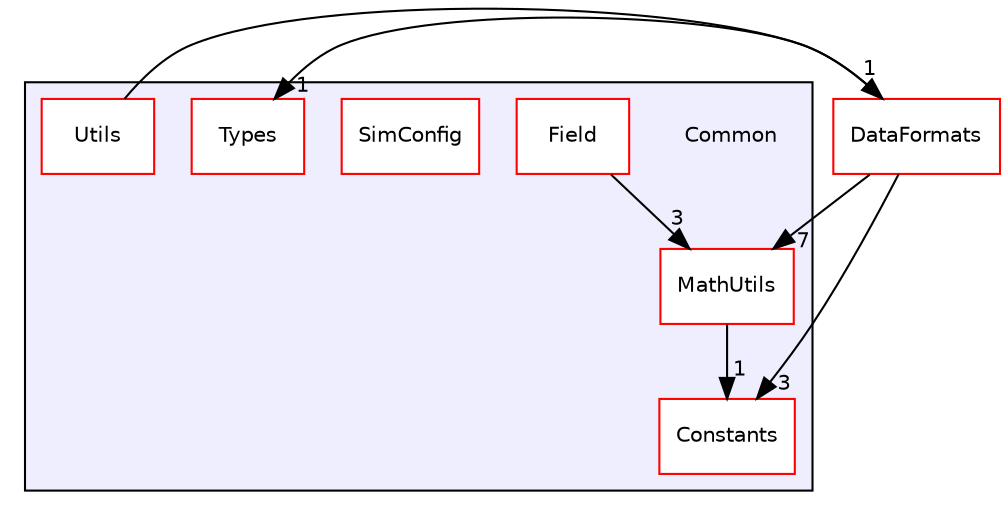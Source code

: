 digraph "/home/travis/build/AliceO2Group/AliceO2/Common" {
  bgcolor=transparent;
  compound=true
  node [ fontsize="10", fontname="Helvetica"];
  edge [ labelfontsize="10", labelfontname="Helvetica"];
  subgraph clusterdir_4ab6b4cc6a7edbff49100e9123df213f {
    graph [ bgcolor="#eeeeff", pencolor="black", label="" URL="dir_4ab6b4cc6a7edbff49100e9123df213f.html"];
    dir_4ab6b4cc6a7edbff49100e9123df213f [shape=plaintext label="Common"];
    dir_6595de266f53d2529c2724716663252d [shape=box label="Constants" color="red" fillcolor="white" style="filled" URL="dir_6595de266f53d2529c2724716663252d.html"];
    dir_91c9f7c5ec503f33747eecaa76c19aa0 [shape=box label="Field" color="red" fillcolor="white" style="filled" URL="dir_91c9f7c5ec503f33747eecaa76c19aa0.html"];
    dir_1e6fb7e1d286de65f5cad603aaa68769 [shape=box label="MathUtils" color="red" fillcolor="white" style="filled" URL="dir_1e6fb7e1d286de65f5cad603aaa68769.html"];
    dir_3a79d3ee4538628fc18e2135ea9cbf22 [shape=box label="SimConfig" color="red" fillcolor="white" style="filled" URL="dir_3a79d3ee4538628fc18e2135ea9cbf22.html"];
    dir_a227714f4bf20de28f228c5ebfa34254 [shape=box label="Types" color="red" fillcolor="white" style="filled" URL="dir_a227714f4bf20de28f228c5ebfa34254.html"];
    dir_dc4810549f8e2e369c60bffc9a91caa2 [shape=box label="Utils" color="red" fillcolor="white" style="filled" URL="dir_dc4810549f8e2e369c60bffc9a91caa2.html"];
  }
  dir_2171f7ec022c5423887b07c69b2f5b48 [shape=box label="DataFormats" color="red" URL="dir_2171f7ec022c5423887b07c69b2f5b48.html"];
  dir_91c9f7c5ec503f33747eecaa76c19aa0->dir_1e6fb7e1d286de65f5cad603aaa68769 [headlabel="3", labeldistance=1.5 headhref="dir_000020_000025.html"];
  dir_1e6fb7e1d286de65f5cad603aaa68769->dir_6595de266f53d2529c2724716663252d [headlabel="1", labeldistance=1.5 headhref="dir_000025_000017.html"];
  dir_2171f7ec022c5423887b07c69b2f5b48->dir_6595de266f53d2529c2724716663252d [headlabel="3", labeldistance=1.5 headhref="dir_000043_000017.html"];
  dir_2171f7ec022c5423887b07c69b2f5b48->dir_1e6fb7e1d286de65f5cad603aaa68769 [headlabel="7", labeldistance=1.5 headhref="dir_000043_000025.html"];
  dir_2171f7ec022c5423887b07c69b2f5b48->dir_a227714f4bf20de28f228c5ebfa34254 [headlabel="1", labeldistance=1.5 headhref="dir_000043_000035.html"];
  dir_dc4810549f8e2e369c60bffc9a91caa2->dir_2171f7ec022c5423887b07c69b2f5b48 [headlabel="1", labeldistance=1.5 headhref="dir_000038_000043.html"];
}
